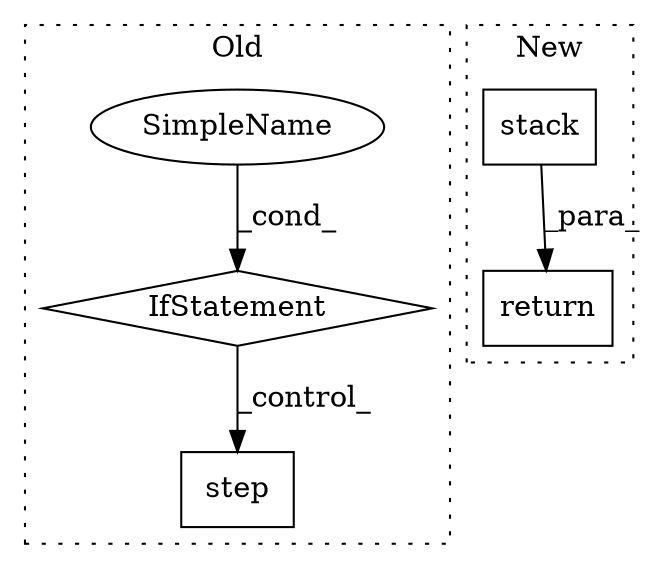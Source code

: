 digraph G {
subgraph cluster0 {
1 [label="step" a="32" s="2240,2246" l="5,1" shape="box"];
4 [label="SimpleName" a="42" s="" l="" shape="ellipse"];
5 [label="IfStatement" a="25" s="2142,2174" l="8,2" shape="diamond"];
label = "Old";
style="dotted";
}
subgraph cluster1 {
2 [label="return" a="41" s="1968" l="7" shape="box"];
3 [label="stack" a="32" s="1981,2012" l="6,1" shape="box"];
label = "New";
style="dotted";
}
3 -> 2 [label="_para_"];
4 -> 5 [label="_cond_"];
5 -> 1 [label="_control_"];
}